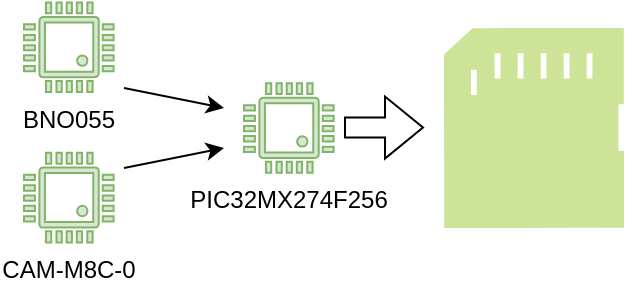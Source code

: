 <mxfile version="21.7.2" type="device">
  <diagram name="Page-1" id="IIfDQx5u5j-iXUPHkgPw">
    <mxGraphModel dx="683" dy="376" grid="1" gridSize="10" guides="1" tooltips="1" connect="1" arrows="1" fold="1" page="1" pageScale="1" pageWidth="827" pageHeight="1169" math="0" shadow="0">
      <root>
        <mxCell id="0" />
        <mxCell id="1" parent="0" />
        <mxCell id="TUb9B3e_YD-9L_sdff1f-1" value="" style="sketch=0;pointerEvents=1;shadow=0;dashed=0;html=1;strokeColor=#5A8949;fillColor=#cde498;labelPosition=center;verticalLabelPosition=bottom;verticalAlign=top;align=center;outlineConnect=0;shape=mxgraph.veeam2.sd_card;strokeWidth=9;rotation=0;" vertex="1" parent="1">
          <mxGeometry x="270" y="200" width="90" height="100" as="geometry" />
        </mxCell>
        <mxCell id="TUb9B3e_YD-9L_sdff1f-2" value="CAM-M8C-0" style="pointerEvents=1;shadow=0;dashed=0;html=1;strokeColor=#82b366;fillColor=#d5e8d4;labelPosition=center;verticalLabelPosition=bottom;verticalAlign=top;align=center;outlineConnect=0;shape=mxgraph.veeam.cpu;" vertex="1" parent="1">
          <mxGeometry x="60" y="262.4" width="44.8" height="44.8" as="geometry" />
        </mxCell>
        <mxCell id="TUb9B3e_YD-9L_sdff1f-3" value="BNO055" style="pointerEvents=1;shadow=0;dashed=0;html=1;strokeColor=#82b366;fillColor=#d5e8d4;labelPosition=center;verticalLabelPosition=bottom;verticalAlign=top;align=center;outlineConnect=0;shape=mxgraph.veeam.cpu;" vertex="1" parent="1">
          <mxGeometry x="60" y="187.2" width="44.8" height="44.8" as="geometry" />
        </mxCell>
        <mxCell id="TUb9B3e_YD-9L_sdff1f-4" value="PIC32MX274F256" style="pointerEvents=1;shadow=0;dashed=0;html=1;strokeColor=#82b366;fillColor=#d5e8d4;labelPosition=center;verticalLabelPosition=bottom;verticalAlign=top;align=center;outlineConnect=0;shape=mxgraph.veeam.cpu;" vertex="1" parent="1">
          <mxGeometry x="170" y="227.6" width="44.8" height="44.8" as="geometry" />
        </mxCell>
        <mxCell id="TUb9B3e_YD-9L_sdff1f-5" value="" style="shape=flexArrow;endArrow=classic;html=1;rounded=0;" edge="1" parent="1">
          <mxGeometry width="50" height="50" relative="1" as="geometry">
            <mxPoint x="220" y="249.76" as="sourcePoint" />
            <mxPoint x="260" y="249.76" as="targetPoint" />
          </mxGeometry>
        </mxCell>
        <mxCell id="TUb9B3e_YD-9L_sdff1f-9" value="" style="endArrow=classic;html=1;rounded=0;" edge="1" parent="1">
          <mxGeometry width="50" height="50" relative="1" as="geometry">
            <mxPoint x="110" y="270" as="sourcePoint" />
            <mxPoint x="160" y="260" as="targetPoint" />
          </mxGeometry>
        </mxCell>
        <mxCell id="TUb9B3e_YD-9L_sdff1f-10" value="" style="endArrow=classic;html=1;rounded=0;" edge="1" parent="1">
          <mxGeometry width="50" height="50" relative="1" as="geometry">
            <mxPoint x="110" y="230" as="sourcePoint" />
            <mxPoint x="160" y="240" as="targetPoint" />
          </mxGeometry>
        </mxCell>
      </root>
    </mxGraphModel>
  </diagram>
</mxfile>
